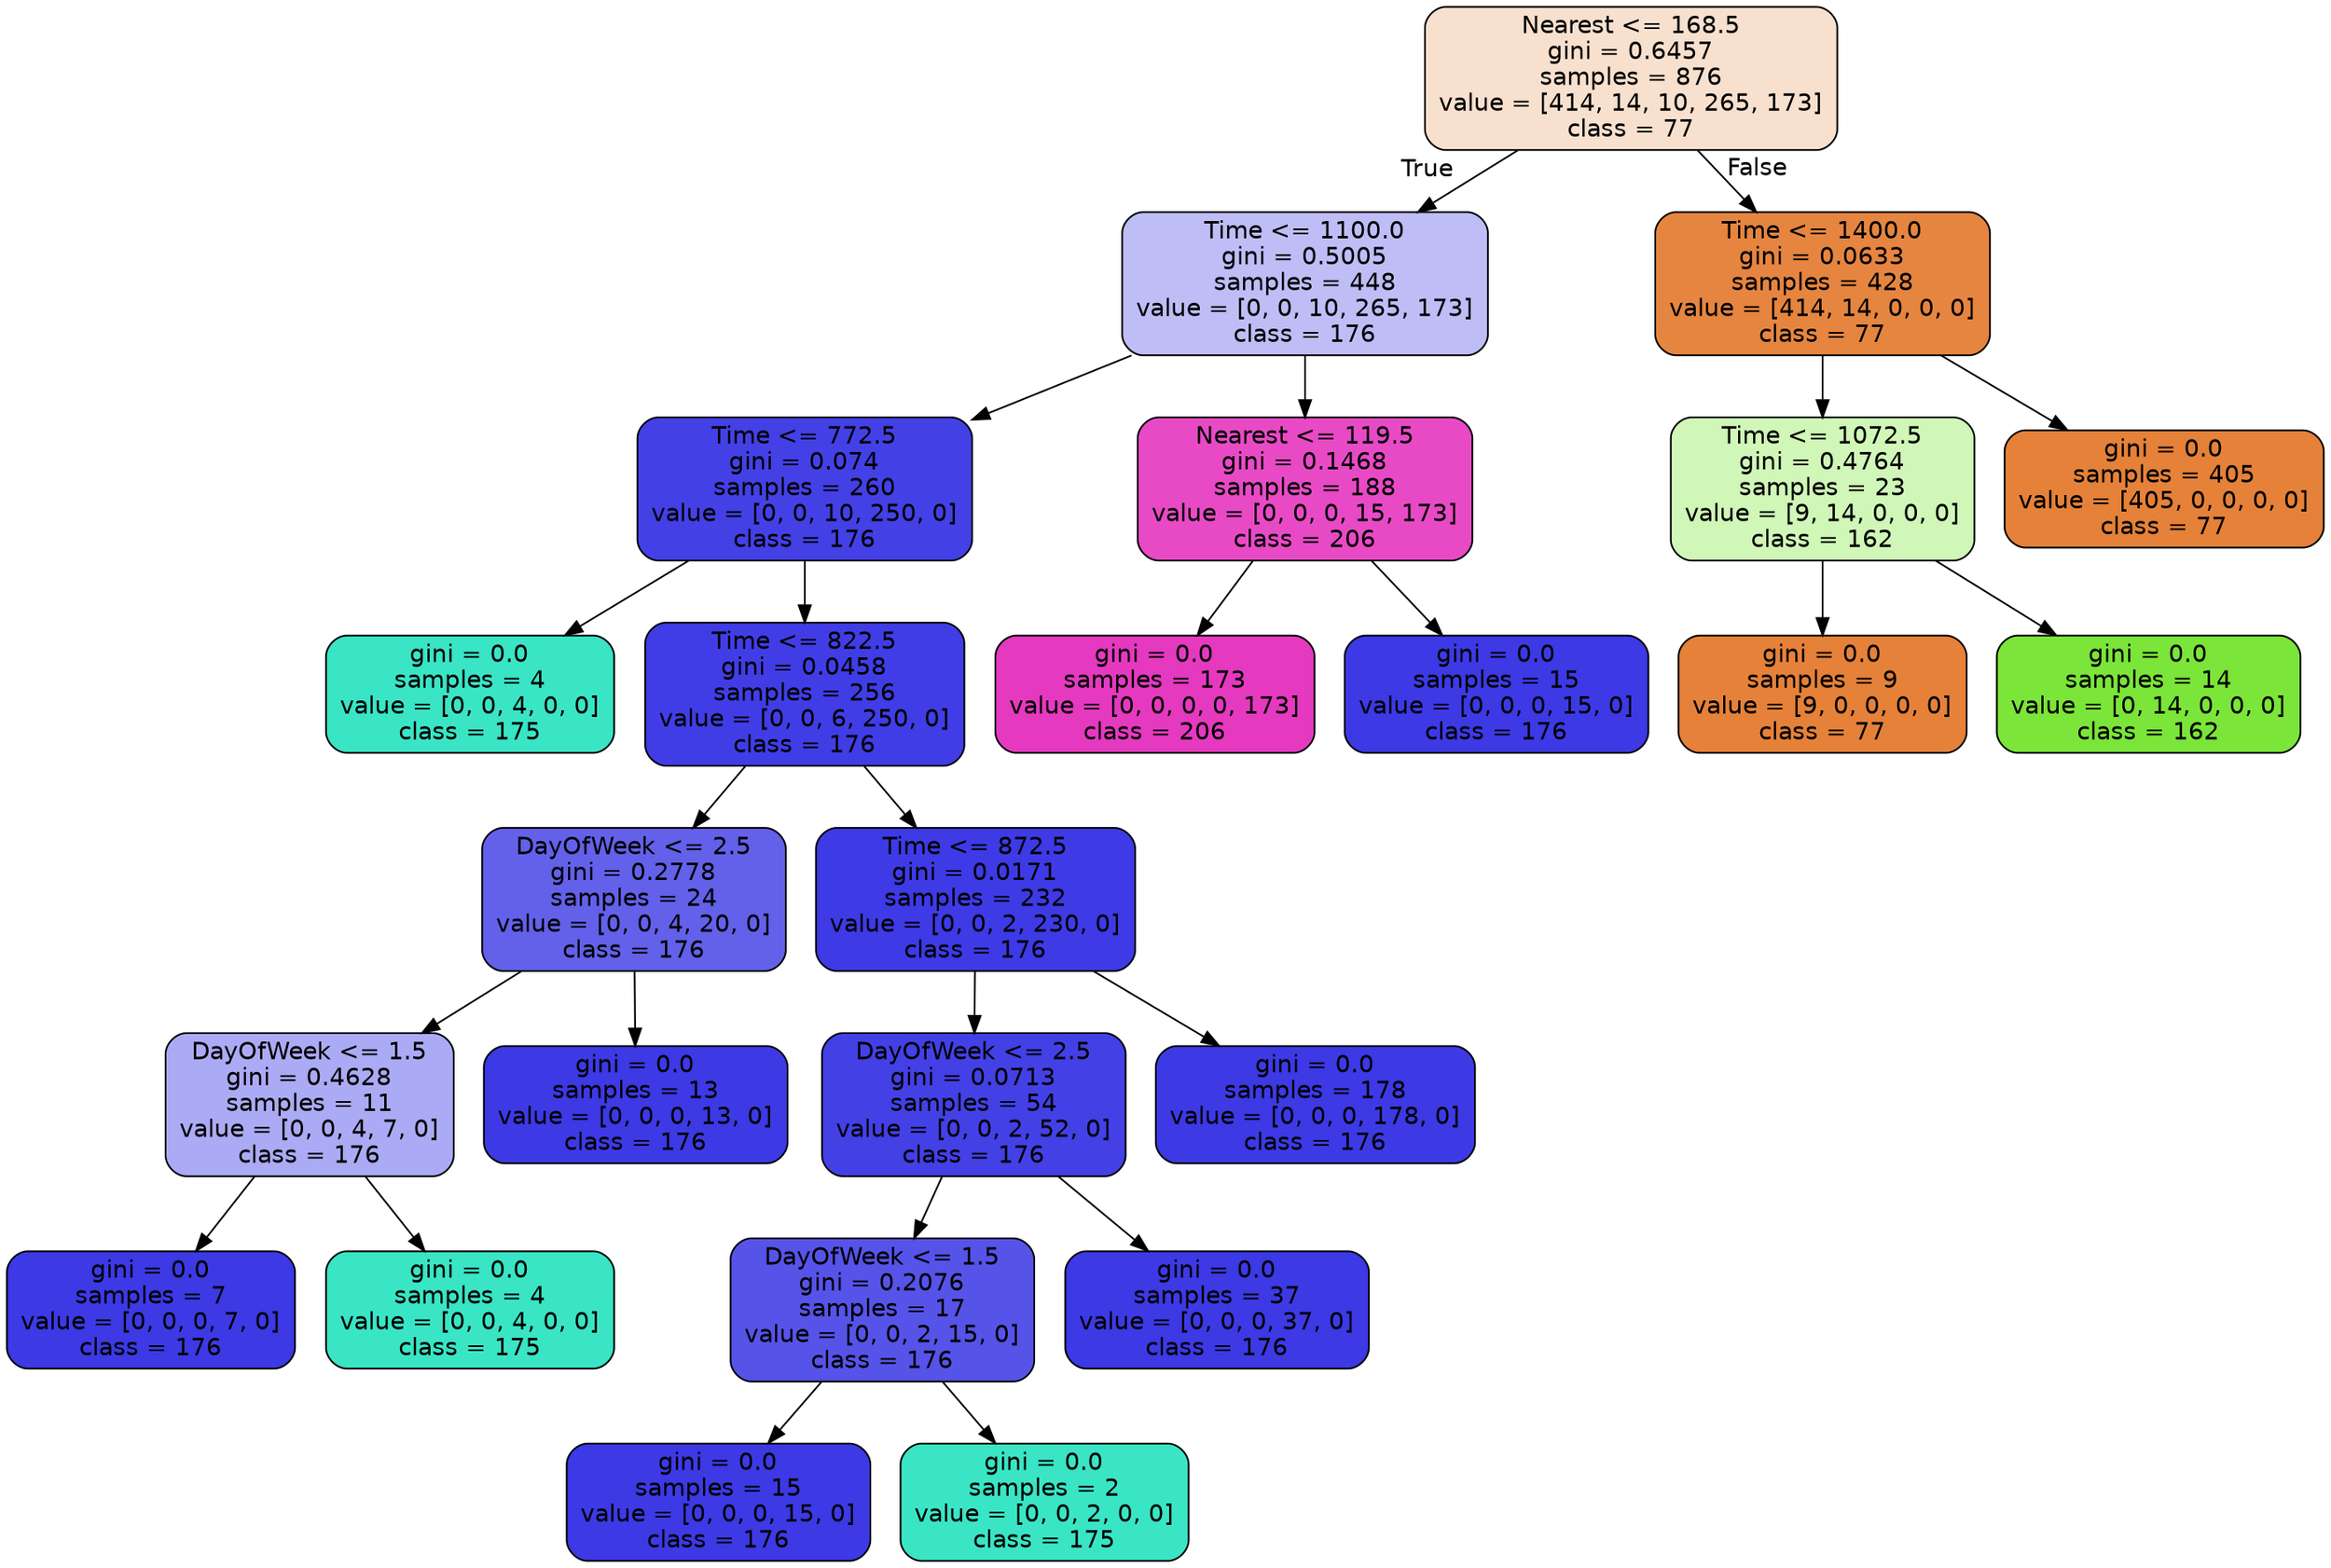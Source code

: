 digraph Tree {
node [shape=box, style="filled, rounded", color="black", fontname=helvetica] ;
edge [fontname=helvetica] ;
0 [label="Nearest <= 168.5\ngini = 0.6457\nsamples = 876\nvalue = [414, 14, 10, 265, 173]\nclass = 77", fillcolor="#e581393e"] ;
1 [label="Time <= 1100.0\ngini = 0.5005\nsamples = 448\nvalue = [0, 0, 10, 265, 173]\nclass = 176", fillcolor="#3c39e555"] ;
0 -> 1 [labeldistance=2.5, labelangle=45, headlabel="True"] ;
2 [label="Time <= 772.5\ngini = 0.074\nsamples = 260\nvalue = [0, 0, 10, 250, 0]\nclass = 176", fillcolor="#3c39e5f5"] ;
1 -> 2 ;
3 [label="gini = 0.0\nsamples = 4\nvalue = [0, 0, 4, 0, 0]\nclass = 175", fillcolor="#39e5c5ff"] ;
2 -> 3 ;
4 [label="Time <= 822.5\ngini = 0.0458\nsamples = 256\nvalue = [0, 0, 6, 250, 0]\nclass = 176", fillcolor="#3c39e5f9"] ;
2 -> 4 ;
5 [label="DayOfWeek <= 2.5\ngini = 0.2778\nsamples = 24\nvalue = [0, 0, 4, 20, 0]\nclass = 176", fillcolor="#3c39e5cc"] ;
4 -> 5 ;
6 [label="DayOfWeek <= 1.5\ngini = 0.4628\nsamples = 11\nvalue = [0, 0, 4, 7, 0]\nclass = 176", fillcolor="#3c39e56d"] ;
5 -> 6 ;
7 [label="gini = 0.0\nsamples = 7\nvalue = [0, 0, 0, 7, 0]\nclass = 176", fillcolor="#3c39e5ff"] ;
6 -> 7 ;
8 [label="gini = 0.0\nsamples = 4\nvalue = [0, 0, 4, 0, 0]\nclass = 175", fillcolor="#39e5c5ff"] ;
6 -> 8 ;
9 [label="gini = 0.0\nsamples = 13\nvalue = [0, 0, 0, 13, 0]\nclass = 176", fillcolor="#3c39e5ff"] ;
5 -> 9 ;
10 [label="Time <= 872.5\ngini = 0.0171\nsamples = 232\nvalue = [0, 0, 2, 230, 0]\nclass = 176", fillcolor="#3c39e5fd"] ;
4 -> 10 ;
11 [label="DayOfWeek <= 2.5\ngini = 0.0713\nsamples = 54\nvalue = [0, 0, 2, 52, 0]\nclass = 176", fillcolor="#3c39e5f5"] ;
10 -> 11 ;
12 [label="DayOfWeek <= 1.5\ngini = 0.2076\nsamples = 17\nvalue = [0, 0, 2, 15, 0]\nclass = 176", fillcolor="#3c39e5dd"] ;
11 -> 12 ;
13 [label="gini = 0.0\nsamples = 15\nvalue = [0, 0, 0, 15, 0]\nclass = 176", fillcolor="#3c39e5ff"] ;
12 -> 13 ;
14 [label="gini = 0.0\nsamples = 2\nvalue = [0, 0, 2, 0, 0]\nclass = 175", fillcolor="#39e5c5ff"] ;
12 -> 14 ;
15 [label="gini = 0.0\nsamples = 37\nvalue = [0, 0, 0, 37, 0]\nclass = 176", fillcolor="#3c39e5ff"] ;
11 -> 15 ;
16 [label="gini = 0.0\nsamples = 178\nvalue = [0, 0, 0, 178, 0]\nclass = 176", fillcolor="#3c39e5ff"] ;
10 -> 16 ;
17 [label="Nearest <= 119.5\ngini = 0.1468\nsamples = 188\nvalue = [0, 0, 0, 15, 173]\nclass = 206", fillcolor="#e539c0e9"] ;
1 -> 17 ;
18 [label="gini = 0.0\nsamples = 173\nvalue = [0, 0, 0, 0, 173]\nclass = 206", fillcolor="#e539c0ff"] ;
17 -> 18 ;
19 [label="gini = 0.0\nsamples = 15\nvalue = [0, 0, 0, 15, 0]\nclass = 176", fillcolor="#3c39e5ff"] ;
17 -> 19 ;
20 [label="Time <= 1400.0\ngini = 0.0633\nsamples = 428\nvalue = [414, 14, 0, 0, 0]\nclass = 77", fillcolor="#e58139f6"] ;
0 -> 20 [labeldistance=2.5, labelangle=-45, headlabel="False"] ;
21 [label="Time <= 1072.5\ngini = 0.4764\nsamples = 23\nvalue = [9, 14, 0, 0, 0]\nclass = 162", fillcolor="#7be5395b"] ;
20 -> 21 ;
22 [label="gini = 0.0\nsamples = 9\nvalue = [9, 0, 0, 0, 0]\nclass = 77", fillcolor="#e58139ff"] ;
21 -> 22 ;
23 [label="gini = 0.0\nsamples = 14\nvalue = [0, 14, 0, 0, 0]\nclass = 162", fillcolor="#7be539ff"] ;
21 -> 23 ;
24 [label="gini = 0.0\nsamples = 405\nvalue = [405, 0, 0, 0, 0]\nclass = 77", fillcolor="#e58139ff"] ;
20 -> 24 ;
}